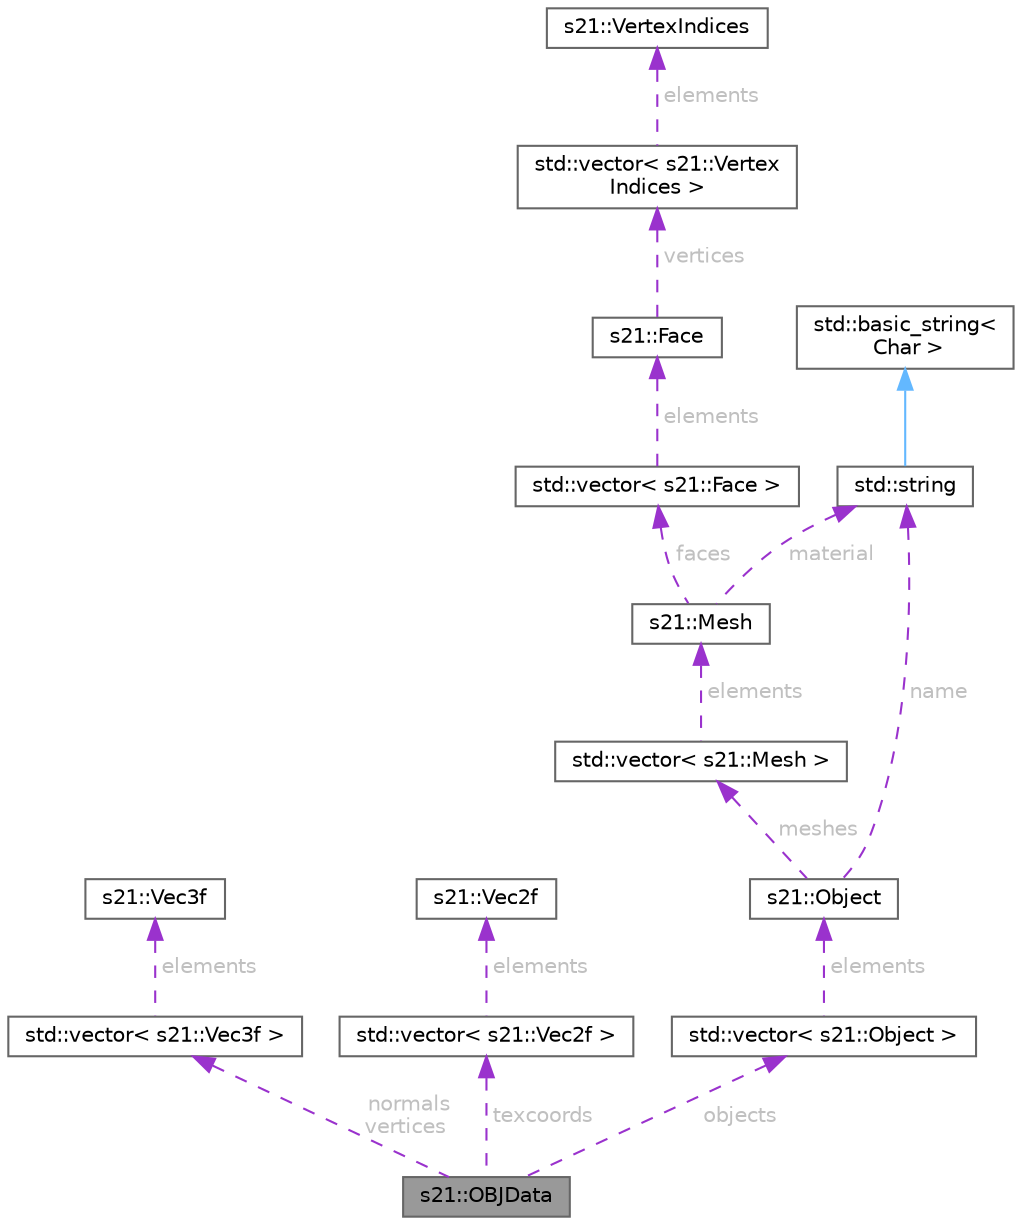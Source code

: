 digraph "s21::OBJData"
{
 // LATEX_PDF_SIZE
  bgcolor="transparent";
  edge [fontname=Helvetica,fontsize=10,labelfontname=Helvetica,labelfontsize=10];
  node [fontname=Helvetica,fontsize=10,shape=box,height=0.2,width=0.4];
  Node1 [id="Node000001",label="s21::OBJData",height=0.2,width=0.4,color="gray40", fillcolor="grey60", style="filled", fontcolor="black",tooltip="Manages the parsing and storage of data from an OBJ file."];
  Node2 -> Node1 [id="edge1_Node000001_Node000002",dir="back",color="darkorchid3",style="dashed",tooltip=" ",label=" normals\nvertices",fontcolor="grey" ];
  Node2 [id="Node000002",label="std::vector\< s21::Vec3f \>",height=0.2,width=0.4,color="gray40", fillcolor="white", style="filled",tooltip=" "];
  Node3 -> Node2 [id="edge2_Node000002_Node000003",dir="back",color="darkorchid3",style="dashed",tooltip=" ",label=" elements",fontcolor="grey" ];
  Node3 [id="Node000003",label="s21::Vec3f",height=0.2,width=0.4,color="gray40", fillcolor="white", style="filled",URL="$structs21_1_1Vec3f.html",tooltip="A 3D vector with x, y, and z components."];
  Node4 -> Node1 [id="edge3_Node000001_Node000004",dir="back",color="darkorchid3",style="dashed",tooltip=" ",label=" texcoords",fontcolor="grey" ];
  Node4 [id="Node000004",label="std::vector\< s21::Vec2f \>",height=0.2,width=0.4,color="gray40", fillcolor="white", style="filled",tooltip=" "];
  Node5 -> Node4 [id="edge4_Node000004_Node000005",dir="back",color="darkorchid3",style="dashed",tooltip=" ",label=" elements",fontcolor="grey" ];
  Node5 [id="Node000005",label="s21::Vec2f",height=0.2,width=0.4,color="gray40", fillcolor="white", style="filled",URL="$structs21_1_1Vec2f.html",tooltip="A 2D vector with x and y components."];
  Node6 -> Node1 [id="edge5_Node000001_Node000006",dir="back",color="darkorchid3",style="dashed",tooltip=" ",label=" objects",fontcolor="grey" ];
  Node6 [id="Node000006",label="std::vector\< s21::Object \>",height=0.2,width=0.4,color="gray40", fillcolor="white", style="filled",tooltip=" "];
  Node7 -> Node6 [id="edge6_Node000006_Node000007",dir="back",color="darkorchid3",style="dashed",tooltip=" ",label=" elements",fontcolor="grey" ];
  Node7 [id="Node000007",label="s21::Object",height=0.2,width=0.4,color="gray40", fillcolor="white", style="filled",URL="$namespaces21.html#structs21_1_1Object",tooltip="Represents an object in the OBJ file, which can contain multiple meshes."];
  Node8 -> Node7 [id="edge7_Node000007_Node000008",dir="back",color="darkorchid3",style="dashed",tooltip=" ",label=" name",fontcolor="grey" ];
  Node8 [id="Node000008",label="std::string",height=0.2,width=0.4,color="gray40", fillcolor="white", style="filled",tooltip=" "];
  Node9 -> Node8 [id="edge8_Node000008_Node000009",dir="back",color="steelblue1",style="solid",tooltip=" "];
  Node9 [id="Node000009",label="std::basic_string\<\l Char \>",height=0.2,width=0.4,color="gray40", fillcolor="white", style="filled",tooltip=" "];
  Node10 -> Node7 [id="edge9_Node000007_Node000010",dir="back",color="darkorchid3",style="dashed",tooltip=" ",label=" meshes",fontcolor="grey" ];
  Node10 [id="Node000010",label="std::vector\< s21::Mesh \>",height=0.2,width=0.4,color="gray40", fillcolor="white", style="filled",tooltip=" "];
  Node11 -> Node10 [id="edge10_Node000010_Node000011",dir="back",color="darkorchid3",style="dashed",tooltip=" ",label=" elements",fontcolor="grey" ];
  Node11 [id="Node000011",label="s21::Mesh",height=0.2,width=0.4,color="gray40", fillcolor="white", style="filled",URL="$namespaces21.html#structs21_1_1Mesh",tooltip="Represents a mesh within an object, associated with a material and consisting of multiple faces."];
  Node8 -> Node11 [id="edge11_Node000011_Node000008",dir="back",color="darkorchid3",style="dashed",tooltip=" ",label=" material",fontcolor="grey" ];
  Node12 -> Node11 [id="edge12_Node000011_Node000012",dir="back",color="darkorchid3",style="dashed",tooltip=" ",label=" faces",fontcolor="grey" ];
  Node12 [id="Node000012",label="std::vector\< s21::Face \>",height=0.2,width=0.4,color="gray40", fillcolor="white", style="filled",tooltip=" "];
  Node13 -> Node12 [id="edge13_Node000012_Node000013",dir="back",color="darkorchid3",style="dashed",tooltip=" ",label=" elements",fontcolor="grey" ];
  Node13 [id="Node000013",label="s21::Face",height=0.2,width=0.4,color="gray40", fillcolor="white", style="filled",URL="$namespaces21.html#structs21_1_1Face",tooltip="Represents a face in a mesh, consisting of multiple vertex indices."];
  Node14 -> Node13 [id="edge14_Node000013_Node000014",dir="back",color="darkorchid3",style="dashed",tooltip=" ",label=" vertices",fontcolor="grey" ];
  Node14 [id="Node000014",label="std::vector\< s21::Vertex\lIndices \>",height=0.2,width=0.4,color="gray40", fillcolor="white", style="filled",tooltip=" "];
  Node15 -> Node14 [id="edge15_Node000014_Node000015",dir="back",color="darkorchid3",style="dashed",tooltip=" ",label=" elements",fontcolor="grey" ];
  Node15 [id="Node000015",label="s21::VertexIndices",height=0.2,width=0.4,color="gray40", fillcolor="white", style="filled",URL="$structs21_1_1VertexIndices.html",tooltip="Represents the indices for a vertex in a face, including vertex, texture coordinate,..."];
}
